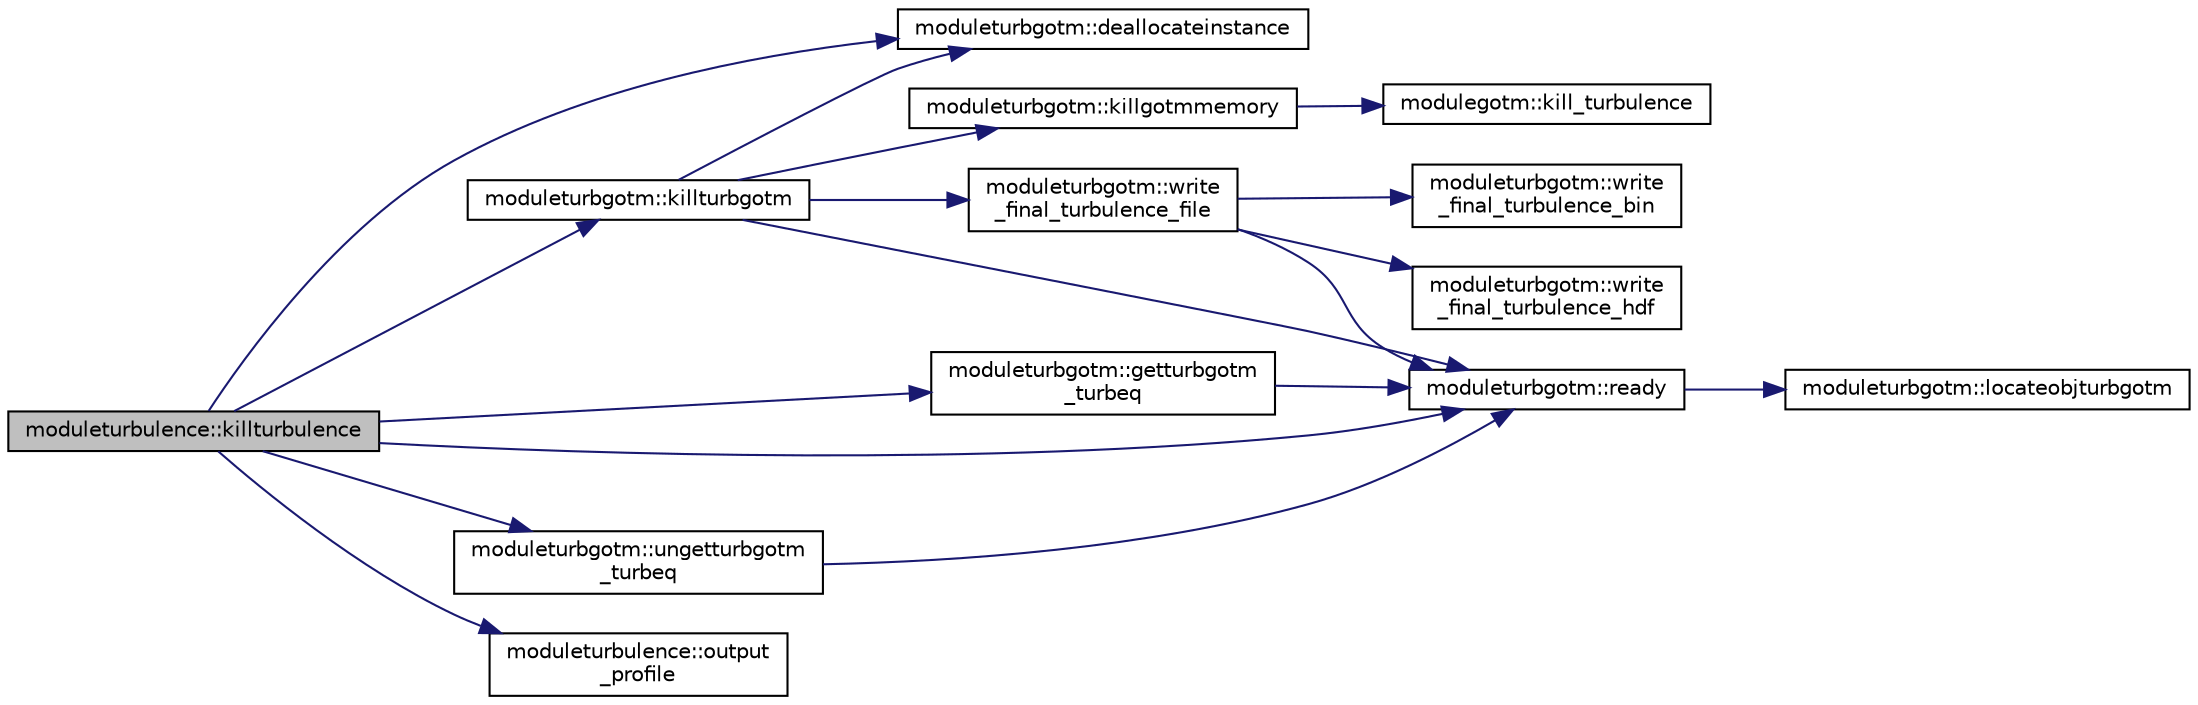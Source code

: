 digraph "moduleturbulence::killturbulence"
{
 // LATEX_PDF_SIZE
  edge [fontname="Helvetica",fontsize="10",labelfontname="Helvetica",labelfontsize="10"];
  node [fontname="Helvetica",fontsize="10",shape=record];
  rankdir="LR";
  Node1 [label="moduleturbulence::killturbulence",height=0.2,width=0.4,color="black", fillcolor="grey75", style="filled", fontcolor="black",tooltip=" "];
  Node1 -> Node2 [color="midnightblue",fontsize="10",style="solid",fontname="Helvetica"];
  Node2 [label="moduleturbgotm::deallocateinstance",height=0.2,width=0.4,color="black", fillcolor="white", style="filled",URL="$namespacemoduleturbgotm.html#ab38c9de41229ce2e4ae46d12471c0a00",tooltip=" "];
  Node1 -> Node3 [color="midnightblue",fontsize="10",style="solid",fontname="Helvetica"];
  Node3 [label="moduleturbgotm::getturbgotm\l_turbeq",height=0.2,width=0.4,color="black", fillcolor="white", style="filled",URL="$namespacemoduleturbgotm.html#a087db16b86a3a5c9670ca783b6075e65",tooltip=" "];
  Node3 -> Node4 [color="midnightblue",fontsize="10",style="solid",fontname="Helvetica"];
  Node4 [label="moduleturbgotm::ready",height=0.2,width=0.4,color="black", fillcolor="white", style="filled",URL="$namespacemoduleturbgotm.html#a8b59a232d6c61837f14e169cef43d695",tooltip=" "];
  Node4 -> Node5 [color="midnightblue",fontsize="10",style="solid",fontname="Helvetica"];
  Node5 [label="moduleturbgotm::locateobjturbgotm",height=0.2,width=0.4,color="black", fillcolor="white", style="filled",URL="$namespacemoduleturbgotm.html#a2445ccc2c59cf2ae892fd78dda123a3d",tooltip=" "];
  Node1 -> Node6 [color="midnightblue",fontsize="10",style="solid",fontname="Helvetica"];
  Node6 [label="moduleturbgotm::killturbgotm",height=0.2,width=0.4,color="black", fillcolor="white", style="filled",URL="$namespacemoduleturbgotm.html#a59463567a7797fc2bb742f83929626b1",tooltip=" "];
  Node6 -> Node2 [color="midnightblue",fontsize="10",style="solid",fontname="Helvetica"];
  Node6 -> Node7 [color="midnightblue",fontsize="10",style="solid",fontname="Helvetica"];
  Node7 [label="moduleturbgotm::killgotmmemory",height=0.2,width=0.4,color="black", fillcolor="white", style="filled",URL="$namespacemoduleturbgotm.html#aad945eb0d5a2d67bc28f53a95bed4242",tooltip=" "];
  Node7 -> Node8 [color="midnightblue",fontsize="10",style="solid",fontname="Helvetica"];
  Node8 [label="modulegotm::kill_turbulence",height=0.2,width=0.4,color="black", fillcolor="white", style="filled",URL="$namespacemodulegotm.html#a52589088a0366839f7e6684a9917a71a",tooltip=" "];
  Node6 -> Node4 [color="midnightblue",fontsize="10",style="solid",fontname="Helvetica"];
  Node6 -> Node9 [color="midnightblue",fontsize="10",style="solid",fontname="Helvetica"];
  Node9 [label="moduleturbgotm::write\l_final_turbulence_file",height=0.2,width=0.4,color="black", fillcolor="white", style="filled",URL="$namespacemoduleturbgotm.html#a01feda969236095bbd86a65a94f4e37c",tooltip=" "];
  Node9 -> Node4 [color="midnightblue",fontsize="10",style="solid",fontname="Helvetica"];
  Node9 -> Node10 [color="midnightblue",fontsize="10",style="solid",fontname="Helvetica"];
  Node10 [label="moduleturbgotm::write\l_final_turbulence_bin",height=0.2,width=0.4,color="black", fillcolor="white", style="filled",URL="$namespacemoduleturbgotm.html#a471003d8ec76b83e26d91b8ed4815546",tooltip=" "];
  Node9 -> Node11 [color="midnightblue",fontsize="10",style="solid",fontname="Helvetica"];
  Node11 [label="moduleturbgotm::write\l_final_turbulence_hdf",height=0.2,width=0.4,color="black", fillcolor="white", style="filled",URL="$namespacemoduleturbgotm.html#afdd63df0733f254a488fb73b240eb944",tooltip=" "];
  Node1 -> Node12 [color="midnightblue",fontsize="10",style="solid",fontname="Helvetica"];
  Node12 [label="moduleturbulence::output\l_profile",height=0.2,width=0.4,color="black", fillcolor="white", style="filled",URL="$namespacemoduleturbulence.html#a72996c619e984f58e135b17214de8718",tooltip=" "];
  Node1 -> Node4 [color="midnightblue",fontsize="10",style="solid",fontname="Helvetica"];
  Node1 -> Node13 [color="midnightblue",fontsize="10",style="solid",fontname="Helvetica"];
  Node13 [label="moduleturbgotm::ungetturbgotm\l_turbeq",height=0.2,width=0.4,color="black", fillcolor="white", style="filled",URL="$namespacemoduleturbgotm.html#a4858630313fbbb17b65257d59f9e67ca",tooltip=" "];
  Node13 -> Node4 [color="midnightblue",fontsize="10",style="solid",fontname="Helvetica"];
}
